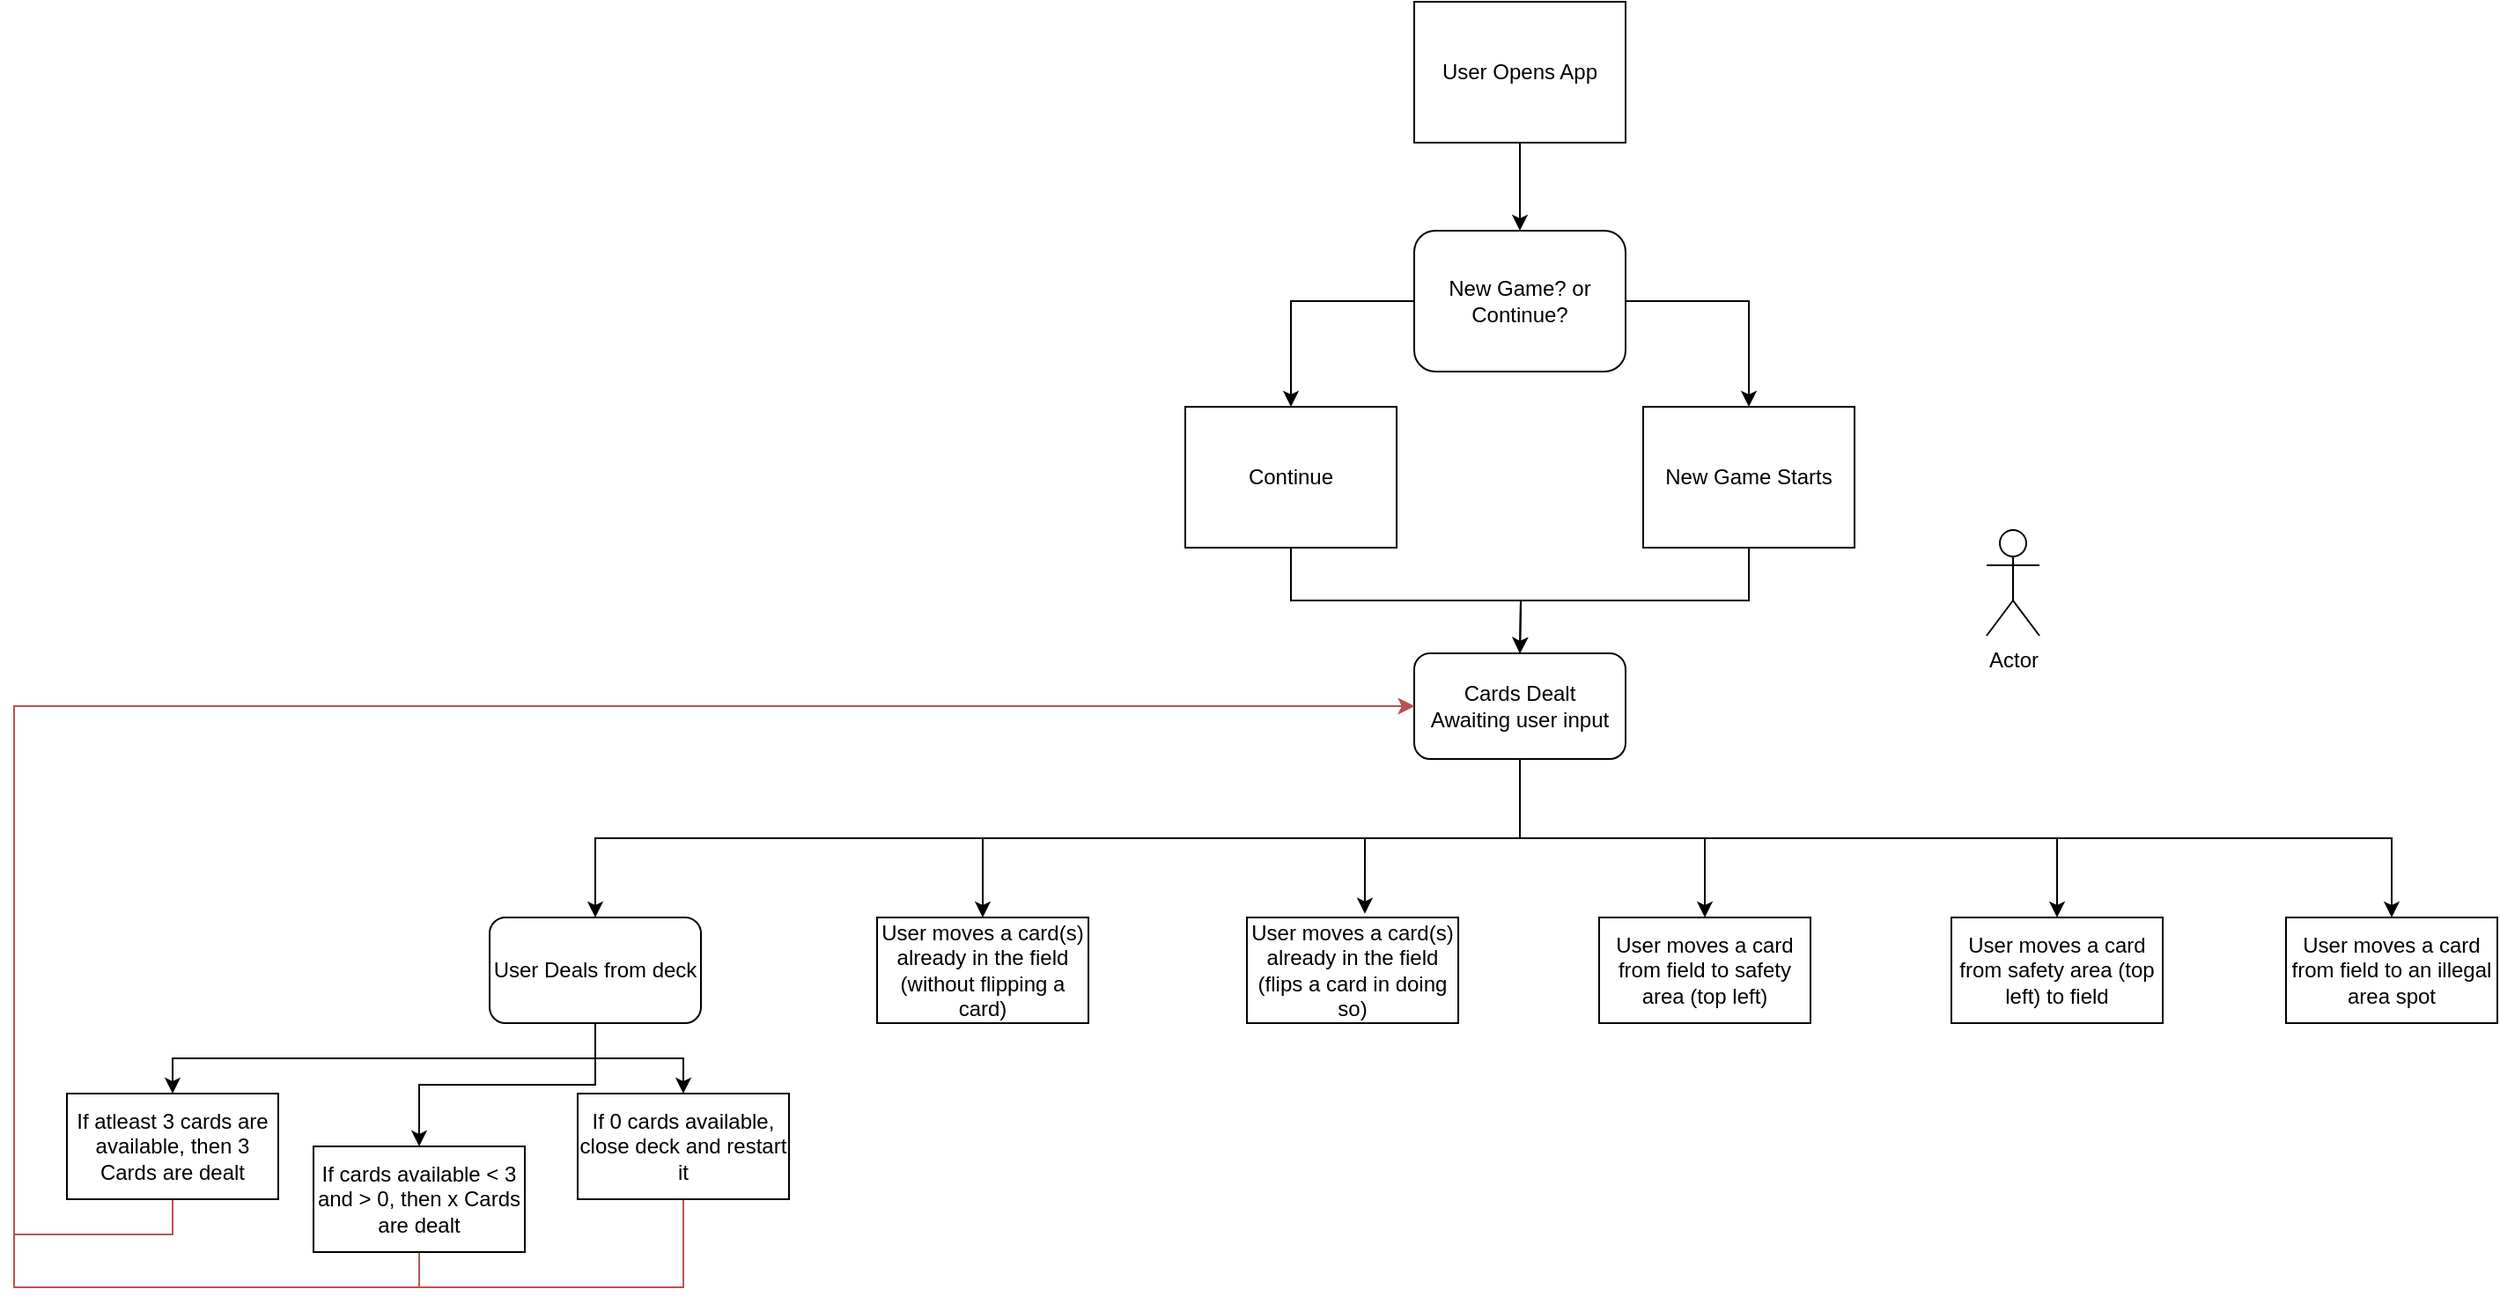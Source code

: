 <mxfile version="14.5.1" type="github">
  <diagram id="rTNtYrn7hHBPd-B_lGoH" name="Page-1">
    <mxGraphModel dx="2343" dy="918" grid="1" gridSize="10" guides="1" tooltips="1" connect="1" arrows="1" fold="1" page="1" pageScale="1" pageWidth="850" pageHeight="1100" math="0" shadow="0">
      <root>
        <mxCell id="0" />
        <mxCell id="1" parent="0" />
        <mxCell id="QM8wQPkqBQmamn_CLQ5U-1" value="" style="edgeStyle=orthogonalEdgeStyle;rounded=0;orthogonalLoop=1;jettySize=auto;html=1;" edge="1" parent="1" source="QM8wQPkqBQmamn_CLQ5U-2" target="QM8wQPkqBQmamn_CLQ5U-5">
          <mxGeometry relative="1" as="geometry" />
        </mxCell>
        <mxCell id="QM8wQPkqBQmamn_CLQ5U-2" value="User Opens App" style="rounded=0;whiteSpace=wrap;html=1;" vertex="1" parent="1">
          <mxGeometry x="365" y="20" width="120" height="80" as="geometry" />
        </mxCell>
        <mxCell id="QM8wQPkqBQmamn_CLQ5U-3" value="" style="edgeStyle=orthogonalEdgeStyle;rounded=0;orthogonalLoop=1;jettySize=auto;html=1;" edge="1" parent="1" source="QM8wQPkqBQmamn_CLQ5U-5" target="QM8wQPkqBQmamn_CLQ5U-7">
          <mxGeometry relative="1" as="geometry" />
        </mxCell>
        <mxCell id="QM8wQPkqBQmamn_CLQ5U-4" value="" style="edgeStyle=orthogonalEdgeStyle;rounded=0;orthogonalLoop=1;jettySize=auto;html=1;" edge="1" parent="1" source="QM8wQPkqBQmamn_CLQ5U-5" target="QM8wQPkqBQmamn_CLQ5U-9">
          <mxGeometry relative="1" as="geometry" />
        </mxCell>
        <mxCell id="QM8wQPkqBQmamn_CLQ5U-5" value="New Game? or&lt;br&gt;Continue?" style="rounded=1;whiteSpace=wrap;html=1;glass=0;" vertex="1" parent="1">
          <mxGeometry x="365" y="150" width="120" height="80" as="geometry" />
        </mxCell>
        <mxCell id="QM8wQPkqBQmamn_CLQ5U-6" style="edgeStyle=orthogonalEdgeStyle;rounded=0;orthogonalLoop=1;jettySize=auto;html=1;exitX=0.5;exitY=1;exitDx=0;exitDy=0;" edge="1" parent="1" source="QM8wQPkqBQmamn_CLQ5U-7">
          <mxGeometry relative="1" as="geometry">
            <mxPoint x="425" y="390" as="targetPoint" />
          </mxGeometry>
        </mxCell>
        <mxCell id="QM8wQPkqBQmamn_CLQ5U-7" value="New Game Starts" style="rounded=0;whiteSpace=wrap;html=1;" vertex="1" parent="1">
          <mxGeometry x="495" y="250" width="120" height="80" as="geometry" />
        </mxCell>
        <mxCell id="QM8wQPkqBQmamn_CLQ5U-8" value="" style="edgeStyle=orthogonalEdgeStyle;rounded=0;orthogonalLoop=1;jettySize=auto;html=1;exitX=0.5;exitY=1;exitDx=0;exitDy=0;" edge="1" parent="1" source="QM8wQPkqBQmamn_CLQ5U-9">
          <mxGeometry relative="1" as="geometry">
            <mxPoint x="425" y="390" as="targetPoint" />
          </mxGeometry>
        </mxCell>
        <mxCell id="QM8wQPkqBQmamn_CLQ5U-9" value="Continue" style="rounded=0;whiteSpace=wrap;html=1;" vertex="1" parent="1">
          <mxGeometry x="235" y="250" width="120" height="80" as="geometry" />
        </mxCell>
        <mxCell id="QM8wQPkqBQmamn_CLQ5U-11" value="Actor" style="shape=umlActor;verticalLabelPosition=bottom;verticalAlign=top;html=1;outlineConnect=0;" vertex="1" parent="1">
          <mxGeometry x="690" y="320" width="30" height="60" as="geometry" />
        </mxCell>
        <mxCell id="QM8wQPkqBQmamn_CLQ5U-24" style="edgeStyle=orthogonalEdgeStyle;rounded=0;orthogonalLoop=1;jettySize=auto;html=1;entryX=0.558;entryY=-0.036;entryDx=0;entryDy=0;entryPerimeter=0;" edge="1" parent="1" source="QM8wQPkqBQmamn_CLQ5U-15" target="QM8wQPkqBQmamn_CLQ5U-19">
          <mxGeometry relative="1" as="geometry" />
        </mxCell>
        <mxCell id="QM8wQPkqBQmamn_CLQ5U-25" style="edgeStyle=orthogonalEdgeStyle;rounded=0;orthogonalLoop=1;jettySize=auto;html=1;entryX=0.5;entryY=0;entryDx=0;entryDy=0;" edge="1" parent="1" source="QM8wQPkqBQmamn_CLQ5U-15" target="QM8wQPkqBQmamn_CLQ5U-18">
          <mxGeometry relative="1" as="geometry" />
        </mxCell>
        <mxCell id="QM8wQPkqBQmamn_CLQ5U-26" style="edgeStyle=orthogonalEdgeStyle;rounded=0;orthogonalLoop=1;jettySize=auto;html=1;exitX=0.5;exitY=1;exitDx=0;exitDy=0;" edge="1" parent="1" source="QM8wQPkqBQmamn_CLQ5U-15" target="QM8wQPkqBQmamn_CLQ5U-20">
          <mxGeometry relative="1" as="geometry" />
        </mxCell>
        <mxCell id="QM8wQPkqBQmamn_CLQ5U-27" style="edgeStyle=orthogonalEdgeStyle;rounded=0;orthogonalLoop=1;jettySize=auto;html=1;entryX=0.5;entryY=0;entryDx=0;entryDy=0;exitX=0.5;exitY=1;exitDx=0;exitDy=0;" edge="1" parent="1" source="QM8wQPkqBQmamn_CLQ5U-15" target="QM8wQPkqBQmamn_CLQ5U-22">
          <mxGeometry relative="1" as="geometry" />
        </mxCell>
        <mxCell id="QM8wQPkqBQmamn_CLQ5U-28" style="edgeStyle=orthogonalEdgeStyle;rounded=0;orthogonalLoop=1;jettySize=auto;html=1;entryX=0.5;entryY=0;entryDx=0;entryDy=0;exitX=0.5;exitY=1;exitDx=0;exitDy=0;" edge="1" parent="1" source="QM8wQPkqBQmamn_CLQ5U-15" target="QM8wQPkqBQmamn_CLQ5U-17">
          <mxGeometry relative="1" as="geometry" />
        </mxCell>
        <mxCell id="QM8wQPkqBQmamn_CLQ5U-29" style="edgeStyle=orthogonalEdgeStyle;rounded=0;orthogonalLoop=1;jettySize=auto;html=1;exitX=0.5;exitY=1;exitDx=0;exitDy=0;" edge="1" parent="1" source="QM8wQPkqBQmamn_CLQ5U-15" target="QM8wQPkqBQmamn_CLQ5U-16">
          <mxGeometry relative="1" as="geometry" />
        </mxCell>
        <mxCell id="QM8wQPkqBQmamn_CLQ5U-15" value="Cards Dealt&lt;br&gt;Awaiting user input" style="rounded=1;whiteSpace=wrap;html=1;" vertex="1" parent="1">
          <mxGeometry x="365" y="390" width="120" height="60" as="geometry" />
        </mxCell>
        <mxCell id="QM8wQPkqBQmamn_CLQ5U-30" style="edgeStyle=orthogonalEdgeStyle;rounded=0;orthogonalLoop=1;jettySize=auto;html=1;exitX=0.5;exitY=1;exitDx=0;exitDy=0;" edge="1" parent="1" source="QM8wQPkqBQmamn_CLQ5U-16" target="QM8wQPkqBQmamn_CLQ5U-31">
          <mxGeometry relative="1" as="geometry">
            <mxPoint x="-100" y="680" as="targetPoint" />
          </mxGeometry>
        </mxCell>
        <mxCell id="QM8wQPkqBQmamn_CLQ5U-34" style="edgeStyle=orthogonalEdgeStyle;rounded=0;orthogonalLoop=1;jettySize=auto;html=1;" edge="1" parent="1" source="QM8wQPkqBQmamn_CLQ5U-16" target="QM8wQPkqBQmamn_CLQ5U-32">
          <mxGeometry relative="1" as="geometry" />
        </mxCell>
        <mxCell id="QM8wQPkqBQmamn_CLQ5U-35" style="edgeStyle=orthogonalEdgeStyle;rounded=0;orthogonalLoop=1;jettySize=auto;html=1;" edge="1" parent="1" source="QM8wQPkqBQmamn_CLQ5U-16" target="QM8wQPkqBQmamn_CLQ5U-33">
          <mxGeometry relative="1" as="geometry" />
        </mxCell>
        <mxCell id="QM8wQPkqBQmamn_CLQ5U-16" value="User Deals from deck" style="rounded=1;whiteSpace=wrap;html=1;" vertex="1" parent="1">
          <mxGeometry x="-160" y="540" width="120" height="60" as="geometry" />
        </mxCell>
        <mxCell id="QM8wQPkqBQmamn_CLQ5U-17" value="User moves a card(s) already in the field&lt;br&gt;(without flipping a card)" style="rounded=0;whiteSpace=wrap;html=1;" vertex="1" parent="1">
          <mxGeometry x="60" y="540" width="120" height="60" as="geometry" />
        </mxCell>
        <mxCell id="QM8wQPkqBQmamn_CLQ5U-18" value="User moves a card from field to safety area (top left)" style="rounded=0;whiteSpace=wrap;html=1;" vertex="1" parent="1">
          <mxGeometry x="470" y="540" width="120" height="60" as="geometry" />
        </mxCell>
        <mxCell id="QM8wQPkqBQmamn_CLQ5U-19" value="User moves a card(s) already in the field&lt;br&gt;(flips a card in doing so)" style="rounded=0;whiteSpace=wrap;html=1;" vertex="1" parent="1">
          <mxGeometry x="270" y="540" width="120" height="60" as="geometry" />
        </mxCell>
        <mxCell id="QM8wQPkqBQmamn_CLQ5U-20" value="User moves a card from safety area (top left) to field" style="rounded=0;whiteSpace=wrap;html=1;" vertex="1" parent="1">
          <mxGeometry x="670" y="540" width="120" height="60" as="geometry" />
        </mxCell>
        <mxCell id="QM8wQPkqBQmamn_CLQ5U-22" value="User moves a card from field to an illegal area spot" style="rounded=0;whiteSpace=wrap;html=1;" vertex="1" parent="1">
          <mxGeometry x="860" y="540" width="120" height="60" as="geometry" />
        </mxCell>
        <mxCell id="QM8wQPkqBQmamn_CLQ5U-36" style="edgeStyle=orthogonalEdgeStyle;rounded=0;orthogonalLoop=1;jettySize=auto;html=1;entryX=0;entryY=0.5;entryDx=0;entryDy=0;exitX=0.5;exitY=1;exitDx=0;exitDy=0;fillColor=#f8cecc;strokeColor=#b85450;" edge="1" parent="1" source="QM8wQPkqBQmamn_CLQ5U-31" target="QM8wQPkqBQmamn_CLQ5U-15">
          <mxGeometry relative="1" as="geometry">
            <Array as="points">
              <mxPoint x="-340" y="720" />
              <mxPoint x="-430" y="720" />
              <mxPoint x="-430" y="420" />
            </Array>
          </mxGeometry>
        </mxCell>
        <mxCell id="QM8wQPkqBQmamn_CLQ5U-31" value="If atleast 3 cards are available, then 3 Cards are dealt" style="rounded=0;whiteSpace=wrap;html=1;" vertex="1" parent="1">
          <mxGeometry x="-400" y="640" width="120" height="60" as="geometry" />
        </mxCell>
        <mxCell id="QM8wQPkqBQmamn_CLQ5U-37" style="edgeStyle=orthogonalEdgeStyle;rounded=0;orthogonalLoop=1;jettySize=auto;html=1;entryX=0;entryY=0.5;entryDx=0;entryDy=0;exitX=0.5;exitY=1;exitDx=0;exitDy=0;fillColor=#f8cecc;strokeColor=#b85450;" edge="1" parent="1" source="QM8wQPkqBQmamn_CLQ5U-32" target="QM8wQPkqBQmamn_CLQ5U-15">
          <mxGeometry relative="1" as="geometry">
            <Array as="points">
              <mxPoint x="-200" y="750" />
              <mxPoint x="-430" y="750" />
              <mxPoint x="-430" y="420" />
            </Array>
          </mxGeometry>
        </mxCell>
        <mxCell id="QM8wQPkqBQmamn_CLQ5U-32" value="If cards available &amp;lt; 3 and &amp;gt; 0, then x Cards are dealt" style="rounded=0;whiteSpace=wrap;html=1;" vertex="1" parent="1">
          <mxGeometry x="-260" y="670" width="120" height="60" as="geometry" />
        </mxCell>
        <mxCell id="QM8wQPkqBQmamn_CLQ5U-38" style="edgeStyle=orthogonalEdgeStyle;rounded=0;orthogonalLoop=1;jettySize=auto;html=1;entryX=0;entryY=0.5;entryDx=0;entryDy=0;exitX=0.5;exitY=1;exitDx=0;exitDy=0;fillColor=#f8cecc;strokeColor=#b85450;" edge="1" parent="1" source="QM8wQPkqBQmamn_CLQ5U-33" target="QM8wQPkqBQmamn_CLQ5U-15">
          <mxGeometry relative="1" as="geometry">
            <Array as="points">
              <mxPoint x="-50" y="750" />
              <mxPoint x="-430" y="750" />
              <mxPoint x="-430" y="420" />
            </Array>
          </mxGeometry>
        </mxCell>
        <mxCell id="QM8wQPkqBQmamn_CLQ5U-33" value="If 0 cards available, close deck and restart it" style="rounded=0;whiteSpace=wrap;html=1;" vertex="1" parent="1">
          <mxGeometry x="-110" y="640" width="120" height="60" as="geometry" />
        </mxCell>
      </root>
    </mxGraphModel>
  </diagram>
</mxfile>
